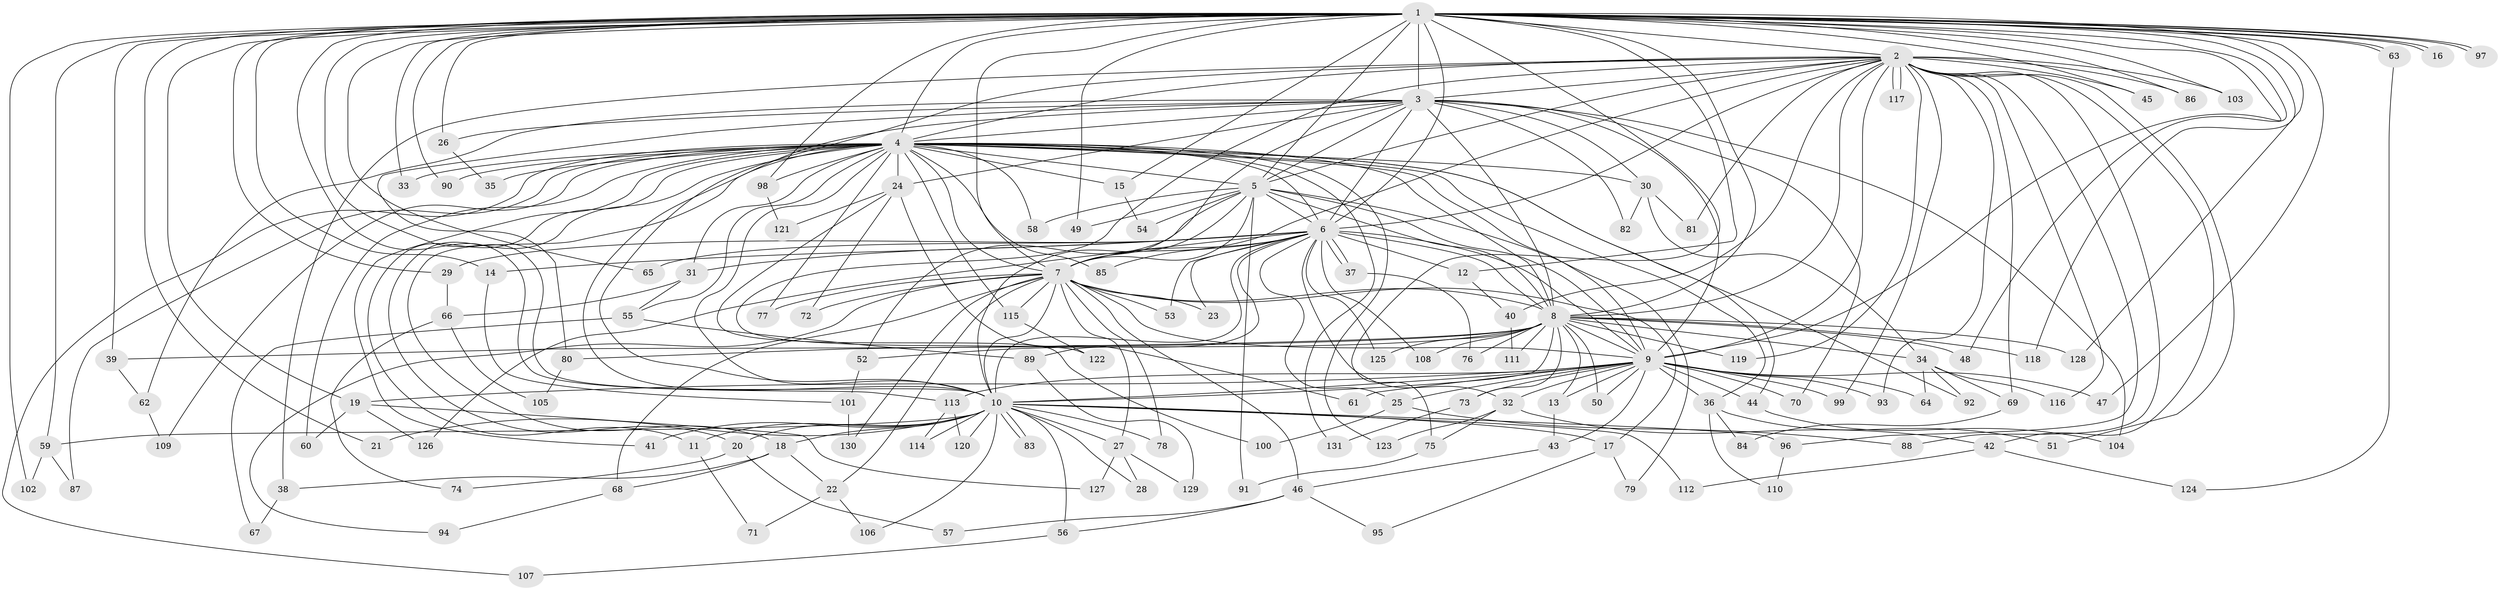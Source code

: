 // Generated by graph-tools (version 1.1) at 2025/46/03/09/25 04:46:40]
// undirected, 131 vertices, 287 edges
graph export_dot {
graph [start="1"]
  node [color=gray90,style=filled];
  1;
  2;
  3;
  4;
  5;
  6;
  7;
  8;
  9;
  10;
  11;
  12;
  13;
  14;
  15;
  16;
  17;
  18;
  19;
  20;
  21;
  22;
  23;
  24;
  25;
  26;
  27;
  28;
  29;
  30;
  31;
  32;
  33;
  34;
  35;
  36;
  37;
  38;
  39;
  40;
  41;
  42;
  43;
  44;
  45;
  46;
  47;
  48;
  49;
  50;
  51;
  52;
  53;
  54;
  55;
  56;
  57;
  58;
  59;
  60;
  61;
  62;
  63;
  64;
  65;
  66;
  67;
  68;
  69;
  70;
  71;
  72;
  73;
  74;
  75;
  76;
  77;
  78;
  79;
  80;
  81;
  82;
  83;
  84;
  85;
  86;
  87;
  88;
  89;
  90;
  91;
  92;
  93;
  94;
  95;
  96;
  97;
  98;
  99;
  100;
  101;
  102;
  103;
  104;
  105;
  106;
  107;
  108;
  109;
  110;
  111;
  112;
  113;
  114;
  115;
  116;
  117;
  118;
  119;
  120;
  121;
  122;
  123;
  124;
  125;
  126;
  127;
  128;
  129;
  130;
  131;
  1 -- 2;
  1 -- 3;
  1 -- 4;
  1 -- 5;
  1 -- 6;
  1 -- 7;
  1 -- 8;
  1 -- 9;
  1 -- 10;
  1 -- 12;
  1 -- 14;
  1 -- 15;
  1 -- 16;
  1 -- 16;
  1 -- 19;
  1 -- 21;
  1 -- 26;
  1 -- 29;
  1 -- 33;
  1 -- 39;
  1 -- 45;
  1 -- 47;
  1 -- 48;
  1 -- 49;
  1 -- 59;
  1 -- 63;
  1 -- 63;
  1 -- 65;
  1 -- 75;
  1 -- 86;
  1 -- 90;
  1 -- 97;
  1 -- 97;
  1 -- 98;
  1 -- 102;
  1 -- 103;
  1 -- 113;
  1 -- 118;
  1 -- 128;
  2 -- 3;
  2 -- 4;
  2 -- 5;
  2 -- 6;
  2 -- 7;
  2 -- 8;
  2 -- 9;
  2 -- 10;
  2 -- 38;
  2 -- 40;
  2 -- 42;
  2 -- 45;
  2 -- 51;
  2 -- 69;
  2 -- 81;
  2 -- 86;
  2 -- 88;
  2 -- 93;
  2 -- 96;
  2 -- 99;
  2 -- 103;
  2 -- 116;
  2 -- 117;
  2 -- 117;
  2 -- 119;
  2 -- 122;
  3 -- 4;
  3 -- 5;
  3 -- 6;
  3 -- 7;
  3 -- 8;
  3 -- 9;
  3 -- 10;
  3 -- 24;
  3 -- 26;
  3 -- 30;
  3 -- 62;
  3 -- 70;
  3 -- 80;
  3 -- 82;
  3 -- 104;
  4 -- 5;
  4 -- 6;
  4 -- 7;
  4 -- 8;
  4 -- 9;
  4 -- 10;
  4 -- 11;
  4 -- 15;
  4 -- 18;
  4 -- 20;
  4 -- 24;
  4 -- 30;
  4 -- 31;
  4 -- 33;
  4 -- 35;
  4 -- 36;
  4 -- 41;
  4 -- 44;
  4 -- 55;
  4 -- 58;
  4 -- 60;
  4 -- 77;
  4 -- 85;
  4 -- 87;
  4 -- 90;
  4 -- 92;
  4 -- 98;
  4 -- 107;
  4 -- 109;
  4 -- 115;
  4 -- 123;
  4 -- 131;
  5 -- 6;
  5 -- 7;
  5 -- 8;
  5 -- 9;
  5 -- 10;
  5 -- 49;
  5 -- 52;
  5 -- 54;
  5 -- 58;
  5 -- 79;
  5 -- 91;
  6 -- 7;
  6 -- 8;
  6 -- 9;
  6 -- 10;
  6 -- 12;
  6 -- 14;
  6 -- 23;
  6 -- 25;
  6 -- 29;
  6 -- 31;
  6 -- 32;
  6 -- 37;
  6 -- 37;
  6 -- 53;
  6 -- 65;
  6 -- 85;
  6 -- 89;
  6 -- 108;
  6 -- 125;
  6 -- 126;
  7 -- 8;
  7 -- 9;
  7 -- 10;
  7 -- 17;
  7 -- 22;
  7 -- 23;
  7 -- 27;
  7 -- 46;
  7 -- 53;
  7 -- 68;
  7 -- 72;
  7 -- 77;
  7 -- 78;
  7 -- 94;
  7 -- 115;
  7 -- 130;
  8 -- 9;
  8 -- 10;
  8 -- 13;
  8 -- 34;
  8 -- 39;
  8 -- 48;
  8 -- 50;
  8 -- 52;
  8 -- 73;
  8 -- 76;
  8 -- 80;
  8 -- 108;
  8 -- 111;
  8 -- 118;
  8 -- 119;
  8 -- 125;
  8 -- 128;
  9 -- 10;
  9 -- 13;
  9 -- 19;
  9 -- 25;
  9 -- 32;
  9 -- 36;
  9 -- 43;
  9 -- 44;
  9 -- 47;
  9 -- 50;
  9 -- 61;
  9 -- 64;
  9 -- 70;
  9 -- 73;
  9 -- 93;
  9 -- 99;
  9 -- 113;
  10 -- 11;
  10 -- 17;
  10 -- 18;
  10 -- 20;
  10 -- 21;
  10 -- 27;
  10 -- 28;
  10 -- 41;
  10 -- 56;
  10 -- 59;
  10 -- 78;
  10 -- 83;
  10 -- 83;
  10 -- 96;
  10 -- 106;
  10 -- 112;
  10 -- 114;
  10 -- 120;
  11 -- 71;
  12 -- 40;
  13 -- 43;
  14 -- 101;
  15 -- 54;
  17 -- 79;
  17 -- 95;
  18 -- 22;
  18 -- 38;
  18 -- 68;
  19 -- 60;
  19 -- 126;
  19 -- 127;
  20 -- 57;
  20 -- 74;
  22 -- 71;
  22 -- 106;
  24 -- 61;
  24 -- 72;
  24 -- 100;
  24 -- 121;
  25 -- 88;
  25 -- 100;
  26 -- 35;
  27 -- 28;
  27 -- 127;
  27 -- 129;
  29 -- 66;
  30 -- 34;
  30 -- 81;
  30 -- 82;
  31 -- 55;
  31 -- 66;
  32 -- 42;
  32 -- 75;
  32 -- 123;
  34 -- 64;
  34 -- 69;
  34 -- 92;
  34 -- 116;
  36 -- 51;
  36 -- 84;
  36 -- 110;
  37 -- 76;
  38 -- 67;
  39 -- 62;
  40 -- 111;
  42 -- 112;
  42 -- 124;
  43 -- 46;
  44 -- 104;
  46 -- 56;
  46 -- 57;
  46 -- 95;
  52 -- 101;
  55 -- 67;
  55 -- 89;
  56 -- 107;
  59 -- 87;
  59 -- 102;
  62 -- 109;
  63 -- 124;
  66 -- 74;
  66 -- 105;
  68 -- 94;
  69 -- 84;
  73 -- 131;
  75 -- 91;
  80 -- 105;
  89 -- 129;
  96 -- 110;
  98 -- 121;
  101 -- 130;
  113 -- 114;
  113 -- 120;
  115 -- 122;
}
